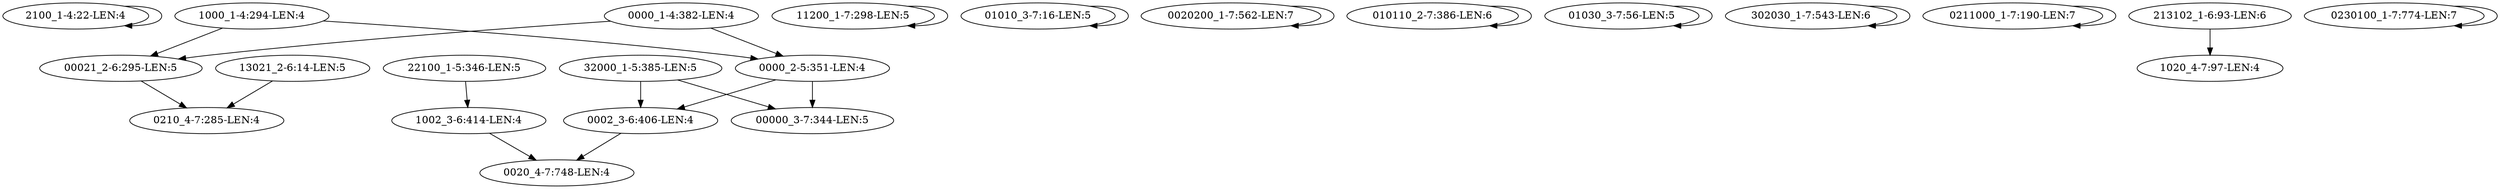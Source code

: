 digraph G {
    "2100_1-4:22-LEN:4" -> "2100_1-4:22-LEN:4";
    "32000_1-5:385-LEN:5" -> "0002_3-6:406-LEN:4";
    "32000_1-5:385-LEN:5" -> "00000_3-7:344-LEN:5";
    "11200_1-7:298-LEN:5" -> "11200_1-7:298-LEN:5";
    "22100_1-5:346-LEN:5" -> "1002_3-6:414-LEN:4";
    "01010_3-7:16-LEN:5" -> "01010_3-7:16-LEN:5";
    "0020200_1-7:562-LEN:7" -> "0020200_1-7:562-LEN:7";
    "010110_2-7:386-LEN:6" -> "010110_2-7:386-LEN:6";
    "00021_2-6:295-LEN:5" -> "0210_4-7:285-LEN:4";
    "01030_3-7:56-LEN:5" -> "01030_3-7:56-LEN:5";
    "302030_1-7:543-LEN:6" -> "302030_1-7:543-LEN:6";
    "1000_1-4:294-LEN:4" -> "00021_2-6:295-LEN:5";
    "1000_1-4:294-LEN:4" -> "0000_2-5:351-LEN:4";
    "13021_2-6:14-LEN:5" -> "0210_4-7:285-LEN:4";
    "0211000_1-7:190-LEN:7" -> "0211000_1-7:190-LEN:7";
    "0002_3-6:406-LEN:4" -> "0020_4-7:748-LEN:4";
    "0000_2-5:351-LEN:4" -> "0002_3-6:406-LEN:4";
    "0000_2-5:351-LEN:4" -> "00000_3-7:344-LEN:5";
    "213102_1-6:93-LEN:6" -> "1020_4-7:97-LEN:4";
    "1002_3-6:414-LEN:4" -> "0020_4-7:748-LEN:4";
    "0230100_1-7:774-LEN:7" -> "0230100_1-7:774-LEN:7";
    "0000_1-4:382-LEN:4" -> "00021_2-6:295-LEN:5";
    "0000_1-4:382-LEN:4" -> "0000_2-5:351-LEN:4";
}
